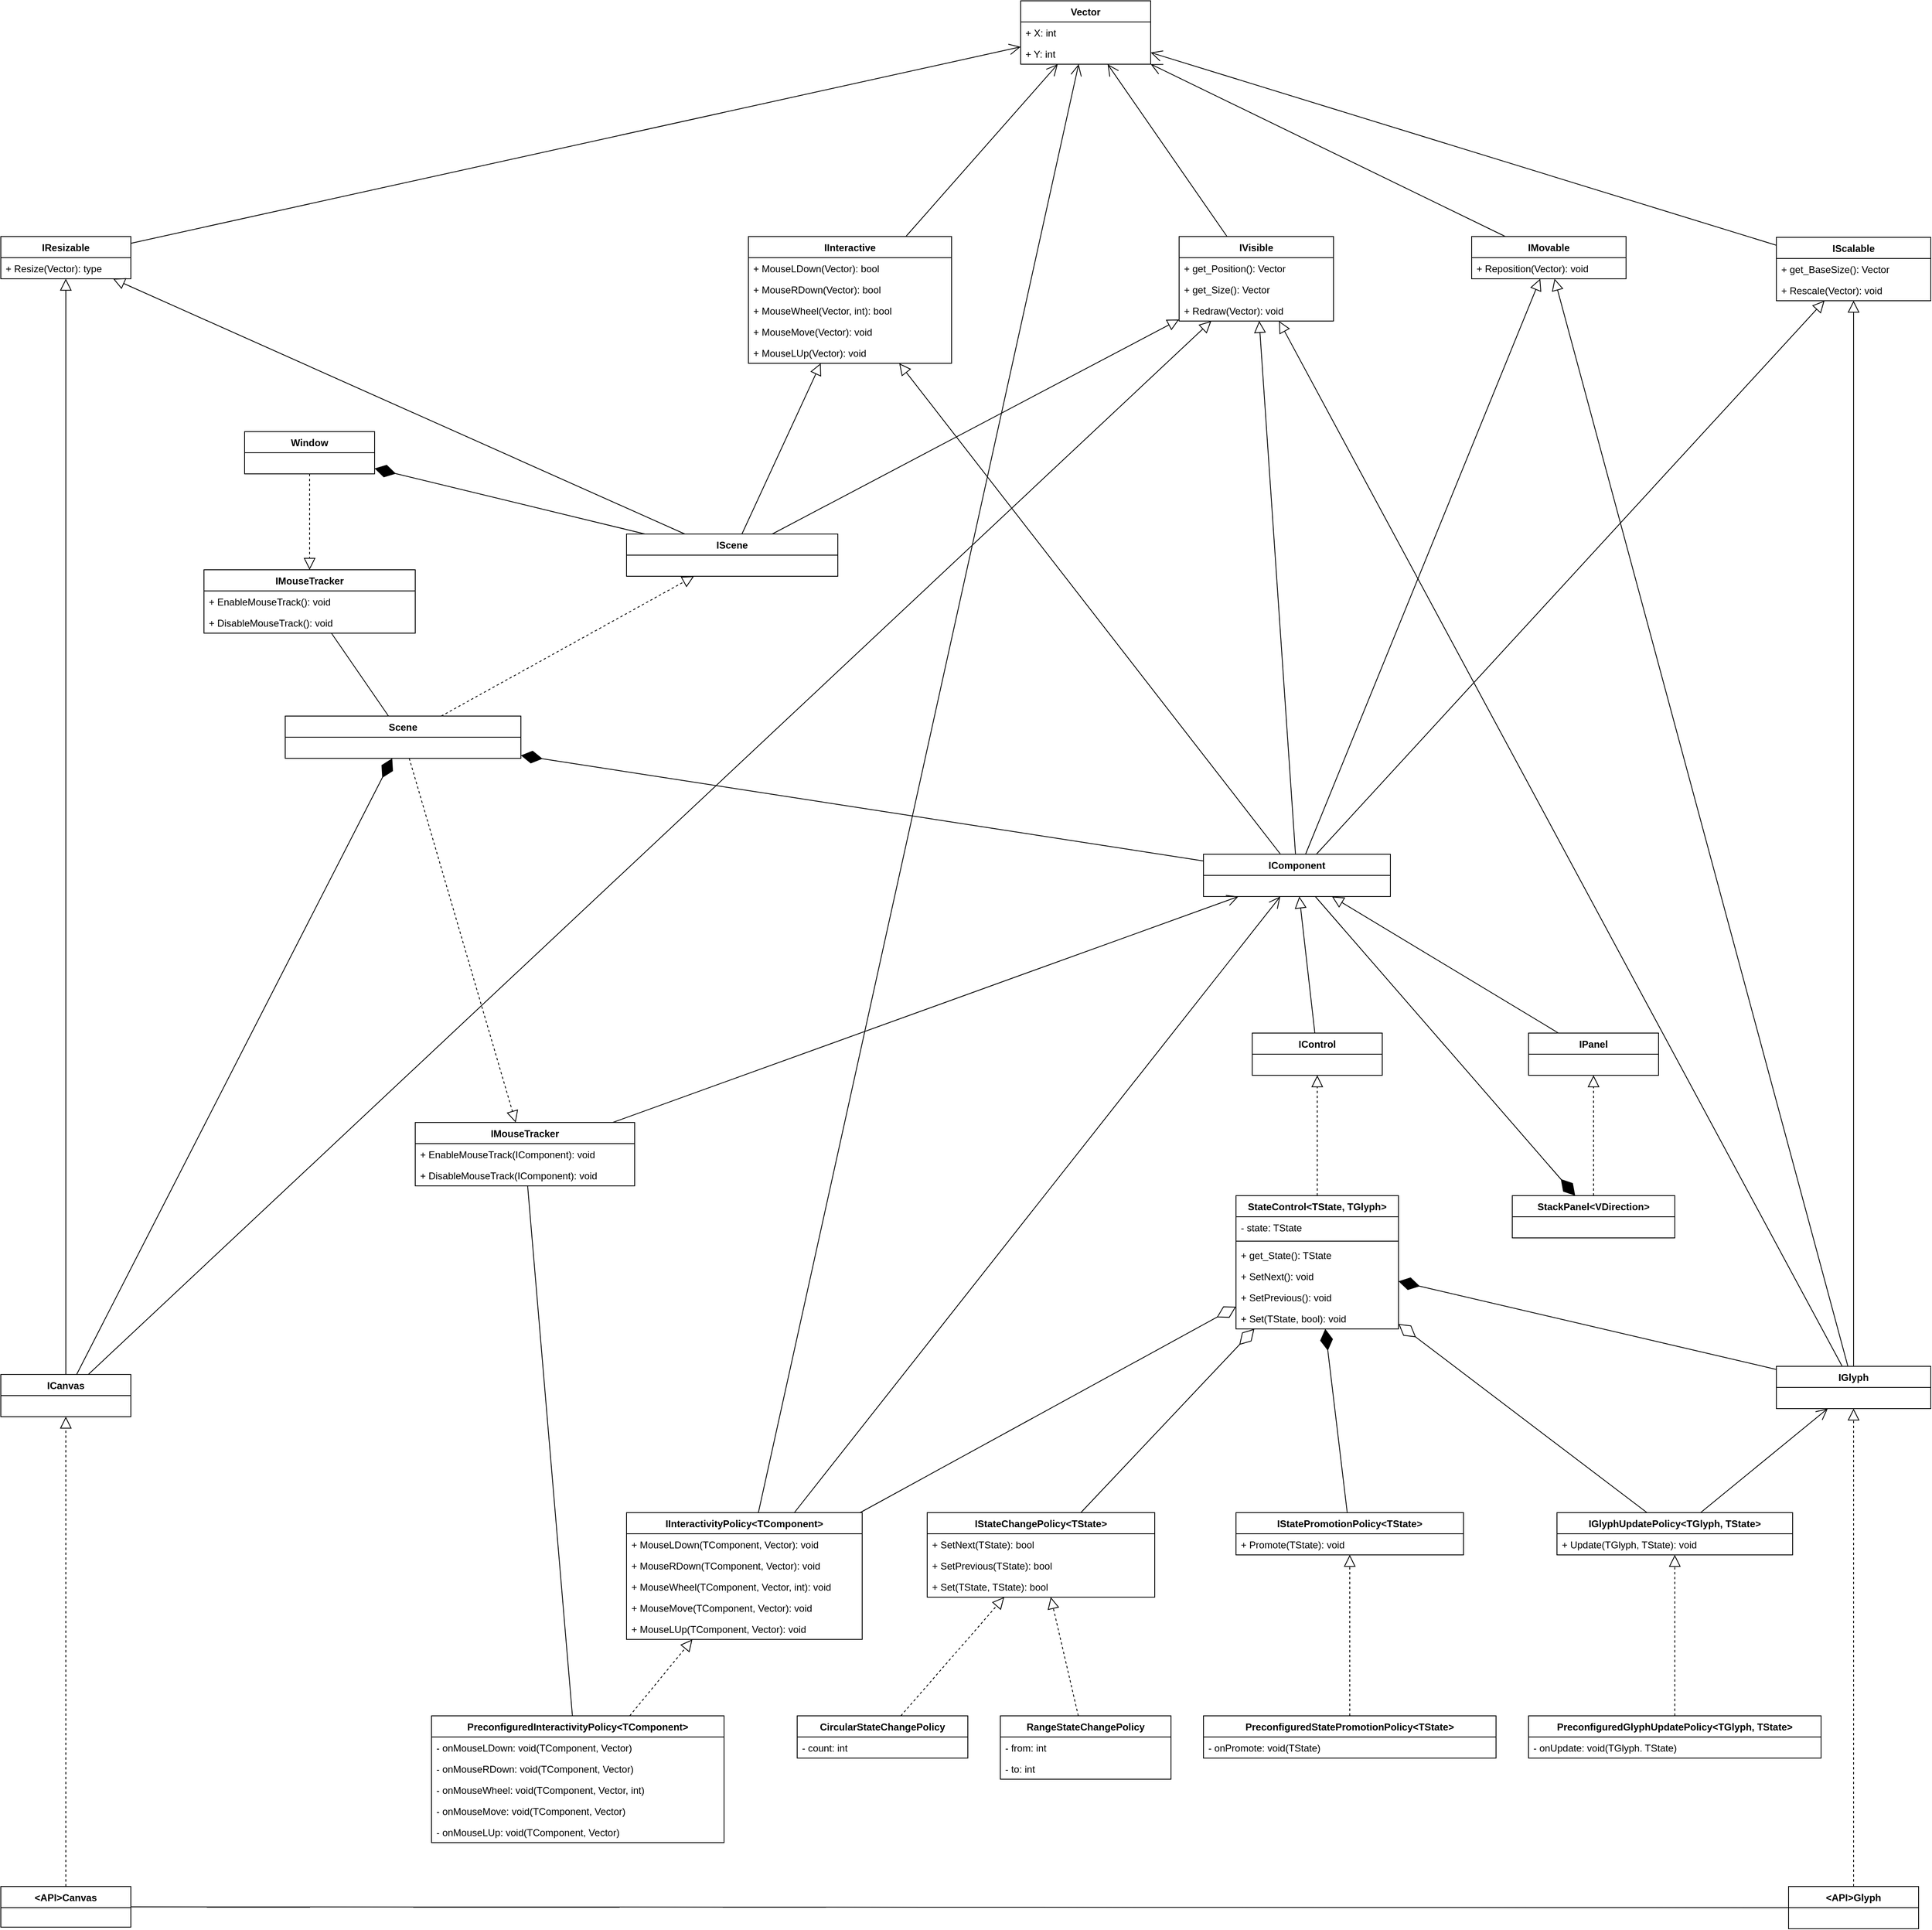 <mxfile version="24.7.17">
  <diagram name="Page-1" id="cDagKT_MbND-KuO66FJ0">
    <mxGraphModel dx="5471" dy="3307" grid="1" gridSize="10" guides="1" tooltips="1" connect="1" arrows="1" fold="1" page="1" pageScale="1" pageWidth="850" pageHeight="1100" math="0" shadow="0">
      <root>
        <mxCell id="0" />
        <mxCell id="1" parent="0" />
        <mxCell id="InXga8qeR2gbvjqtprA7-1" value="ICanvas" style="swimlane;fontStyle=1;align=center;verticalAlign=top;childLayout=stackLayout;horizontal=1;startSize=26;horizontalStack=0;resizeParent=1;resizeParentMax=0;resizeLast=0;collapsible=1;marginBottom=0;whiteSpace=wrap;html=1;" parent="1" vertex="1">
          <mxGeometry x="-1250" y="810" width="160" height="52" as="geometry" />
        </mxCell>
        <mxCell id="InXga8qeR2gbvjqtprA7-7" value="IGlyph" style="swimlane;fontStyle=1;align=center;verticalAlign=top;childLayout=stackLayout;horizontal=1;startSize=26;horizontalStack=0;resizeParent=1;resizeParentMax=0;resizeLast=0;collapsible=1;marginBottom=0;whiteSpace=wrap;html=1;" parent="1" vertex="1">
          <mxGeometry x="935" y="800" width="190" height="52" as="geometry" />
        </mxCell>
        <mxCell id="InXga8qeR2gbvjqtprA7-10" value="IComponent" style="swimlane;fontStyle=1;align=center;verticalAlign=top;childLayout=stackLayout;horizontal=1;startSize=26;horizontalStack=0;resizeParent=1;resizeParentMax=0;resizeLast=0;collapsible=1;marginBottom=0;whiteSpace=wrap;html=1;" parent="1" vertex="1">
          <mxGeometry x="230" y="170" width="230" height="52" as="geometry" />
        </mxCell>
        <mxCell id="InXga8qeR2gbvjqtprA7-12" value="IPanel" style="swimlane;fontStyle=1;align=center;verticalAlign=top;childLayout=stackLayout;horizontal=1;startSize=26;horizontalStack=0;resizeParent=1;resizeParentMax=0;resizeLast=0;collapsible=1;marginBottom=0;whiteSpace=wrap;html=1;" parent="1" vertex="1">
          <mxGeometry x="630" y="390" width="160" height="52" as="geometry" />
        </mxCell>
        <mxCell id="InXga8qeR2gbvjqtprA7-15" value="IControl" style="swimlane;fontStyle=1;align=center;verticalAlign=top;childLayout=stackLayout;horizontal=1;startSize=26;horizontalStack=0;resizeParent=1;resizeParentMax=0;resizeLast=0;collapsible=1;marginBottom=0;whiteSpace=wrap;html=1;" parent="1" vertex="1">
          <mxGeometry x="290" y="390" width="160" height="52" as="geometry" />
        </mxCell>
        <mxCell id="InXga8qeR2gbvjqtprA7-20" value="StateControl&amp;lt;TState, TGlyph&amp;gt;" style="swimlane;fontStyle=1;align=center;verticalAlign=top;childLayout=stackLayout;horizontal=1;startSize=26;horizontalStack=0;resizeParent=1;resizeParentMax=0;resizeLast=0;collapsible=1;marginBottom=0;whiteSpace=wrap;html=1;" parent="1" vertex="1">
          <mxGeometry x="270" y="590" width="200" height="164" as="geometry" />
        </mxCell>
        <mxCell id="InXga8qeR2gbvjqtprA7-56" value="- state: TState" style="text;strokeColor=none;fillColor=none;align=left;verticalAlign=top;spacingLeft=4;spacingRight=4;overflow=hidden;rotatable=0;points=[[0,0.5],[1,0.5]];portConstraint=eastwest;whiteSpace=wrap;html=1;" parent="InXga8qeR2gbvjqtprA7-20" vertex="1">
          <mxGeometry y="26" width="200" height="26" as="geometry" />
        </mxCell>
        <mxCell id="InXga8qeR2gbvjqtprA7-61" value="" style="line;strokeWidth=1;fillColor=none;align=left;verticalAlign=middle;spacingTop=-1;spacingLeft=3;spacingRight=3;rotatable=0;labelPosition=right;points=[];portConstraint=eastwest;strokeColor=inherit;" parent="InXga8qeR2gbvjqtprA7-20" vertex="1">
          <mxGeometry y="52" width="200" height="8" as="geometry" />
        </mxCell>
        <mxCell id="RXLidfRZ9FonLnEQwmsC-12" value="+ get_State(): TState" style="text;strokeColor=none;fillColor=none;align=left;verticalAlign=top;spacingLeft=4;spacingRight=4;overflow=hidden;rotatable=0;points=[[0,0.5],[1,0.5]];portConstraint=eastwest;whiteSpace=wrap;html=1;" parent="InXga8qeR2gbvjqtprA7-20" vertex="1">
          <mxGeometry y="60" width="200" height="26" as="geometry" />
        </mxCell>
        <mxCell id="InXga8qeR2gbvjqtprA7-62" value="+ SetNext(): void" style="text;strokeColor=none;fillColor=none;align=left;verticalAlign=top;spacingLeft=4;spacingRight=4;overflow=hidden;rotatable=0;points=[[0,0.5],[1,0.5]];portConstraint=eastwest;whiteSpace=wrap;html=1;" parent="InXga8qeR2gbvjqtprA7-20" vertex="1">
          <mxGeometry y="86" width="200" height="26" as="geometry" />
        </mxCell>
        <mxCell id="InXga8qeR2gbvjqtprA7-63" value="+ SetPrevious(): void" style="text;strokeColor=none;fillColor=none;align=left;verticalAlign=top;spacingLeft=4;spacingRight=4;overflow=hidden;rotatable=0;points=[[0,0.5],[1,0.5]];portConstraint=eastwest;whiteSpace=wrap;html=1;" parent="InXga8qeR2gbvjqtprA7-20" vertex="1">
          <mxGeometry y="112" width="200" height="26" as="geometry" />
        </mxCell>
        <mxCell id="InXga8qeR2gbvjqtprA7-64" value="+ Set(TState, bool): void" style="text;strokeColor=none;fillColor=none;align=left;verticalAlign=top;spacingLeft=4;spacingRight=4;overflow=hidden;rotatable=0;points=[[0,0.5],[1,0.5]];portConstraint=eastwest;whiteSpace=wrap;html=1;" parent="InXga8qeR2gbvjqtprA7-20" vertex="1">
          <mxGeometry y="138" width="200" height="26" as="geometry" />
        </mxCell>
        <mxCell id="InXga8qeR2gbvjqtprA7-21" value="Scene" style="swimlane;fontStyle=1;align=center;verticalAlign=top;childLayout=stackLayout;horizontal=1;startSize=26;horizontalStack=0;resizeParent=1;resizeParentMax=0;resizeLast=0;collapsible=1;marginBottom=0;whiteSpace=wrap;html=1;" parent="1" vertex="1">
          <mxGeometry x="-900" width="290" height="52" as="geometry" />
        </mxCell>
        <mxCell id="InXga8qeR2gbvjqtprA7-25" value="" style="endArrow=diamondThin;endFill=1;endSize=24;html=1;rounded=0;" parent="1" source="InXga8qeR2gbvjqtprA7-1" target="InXga8qeR2gbvjqtprA7-21" edge="1">
          <mxGeometry width="160" relative="1" as="geometry">
            <mxPoint x="-640" y="321" as="sourcePoint" />
            <mxPoint x="-540" y="381" as="targetPoint" />
            <Array as="points" />
          </mxGeometry>
        </mxCell>
        <mxCell id="InXga8qeR2gbvjqtprA7-26" value="" style="endArrow=diamondThin;endFill=1;endSize=24;html=1;rounded=0;" parent="1" source="InXga8qeR2gbvjqtprA7-7" target="InXga8qeR2gbvjqtprA7-20" edge="1">
          <mxGeometry width="160" relative="1" as="geometry">
            <mxPoint x="520" y="651" as="sourcePoint" />
            <mxPoint x="705" y="741" as="targetPoint" />
            <Array as="points" />
          </mxGeometry>
        </mxCell>
        <mxCell id="InXga8qeR2gbvjqtprA7-27" value="" style="endArrow=diamondThin;endFill=1;endSize=24;html=1;rounded=0;" parent="1" source="InXga8qeR2gbvjqtprA7-10" target="InXga8qeR2gbvjqtprA7-21" edge="1">
          <mxGeometry width="160" relative="1" as="geometry">
            <mxPoint x="50" y="621" as="sourcePoint" />
            <mxPoint x="-630.778" y="370" as="targetPoint" />
            <Array as="points" />
          </mxGeometry>
        </mxCell>
        <mxCell id="InXga8qeR2gbvjqtprA7-31" value="" style="endArrow=block;endFill=0;endSize=12;html=1;rounded=0;dashed=1;" parent="1" source="InXga8qeR2gbvjqtprA7-20" target="InXga8qeR2gbvjqtprA7-15" edge="1">
          <mxGeometry width="160" relative="1" as="geometry">
            <mxPoint x="230" y="1121" as="sourcePoint" />
            <mxPoint x="390" y="1121" as="targetPoint" />
          </mxGeometry>
        </mxCell>
        <mxCell id="InXga8qeR2gbvjqtprA7-32" value="" style="endArrow=block;endFill=0;endSize=12;html=1;rounded=0;" parent="1" source="InXga8qeR2gbvjqtprA7-15" target="InXga8qeR2gbvjqtprA7-10" edge="1">
          <mxGeometry width="160" relative="1" as="geometry">
            <mxPoint x="460" y="711" as="sourcePoint" />
            <mxPoint x="349.76" y="686" as="targetPoint" />
            <Array as="points" />
          </mxGeometry>
        </mxCell>
        <mxCell id="InXga8qeR2gbvjqtprA7-33" value="" style="endArrow=block;endFill=0;endSize=12;html=1;rounded=0;" parent="1" source="InXga8qeR2gbvjqtprA7-12" target="InXga8qeR2gbvjqtprA7-10" edge="1">
          <mxGeometry width="160" relative="1" as="geometry">
            <mxPoint x="290" y="714" as="sourcePoint" />
            <mxPoint x="290" y="686" as="targetPoint" />
            <Array as="points" />
          </mxGeometry>
        </mxCell>
        <mxCell id="InXga8qeR2gbvjqtprA7-34" value="Vector" style="swimlane;fontStyle=1;align=center;verticalAlign=top;childLayout=stackLayout;horizontal=1;startSize=26;horizontalStack=0;resizeParent=1;resizeParentMax=0;resizeLast=0;collapsible=1;marginBottom=0;whiteSpace=wrap;html=1;" parent="1" vertex="1">
          <mxGeometry x="5" y="-880" width="160" height="78" as="geometry" />
        </mxCell>
        <mxCell id="InXga8qeR2gbvjqtprA7-35" value="+ X: int" style="text;strokeColor=none;fillColor=none;align=left;verticalAlign=top;spacingLeft=4;spacingRight=4;overflow=hidden;rotatable=0;points=[[0,0.5],[1,0.5]];portConstraint=eastwest;whiteSpace=wrap;html=1;" parent="InXga8qeR2gbvjqtprA7-34" vertex="1">
          <mxGeometry y="26" width="160" height="26" as="geometry" />
        </mxCell>
        <mxCell id="InXga8qeR2gbvjqtprA7-38" value="+ Y: int" style="text;strokeColor=none;fillColor=none;align=left;verticalAlign=top;spacingLeft=4;spacingRight=4;overflow=hidden;rotatable=0;points=[[0,0.5],[1,0.5]];portConstraint=eastwest;whiteSpace=wrap;html=1;" parent="InXga8qeR2gbvjqtprA7-34" vertex="1">
          <mxGeometry y="52" width="160" height="26" as="geometry" />
        </mxCell>
        <mxCell id="InXga8qeR2gbvjqtprA7-44" value="StackPanel&amp;lt;VDirection&amp;gt;" style="swimlane;fontStyle=1;align=center;verticalAlign=top;childLayout=stackLayout;horizontal=1;startSize=26;horizontalStack=0;resizeParent=1;resizeParentMax=0;resizeLast=0;collapsible=1;marginBottom=0;whiteSpace=wrap;html=1;" parent="1" vertex="1">
          <mxGeometry x="610" y="590" width="200" height="52" as="geometry" />
        </mxCell>
        <mxCell id="InXga8qeR2gbvjqtprA7-48" value="" style="endArrow=diamondThin;endFill=1;endSize=24;html=1;rounded=0;" parent="1" source="InXga8qeR2gbvjqtprA7-10" target="InXga8qeR2gbvjqtprA7-44" edge="1">
          <mxGeometry width="160" relative="1" as="geometry">
            <mxPoint x="50" y="621" as="sourcePoint" />
            <mxPoint x="20" y="931" as="targetPoint" />
            <Array as="points" />
          </mxGeometry>
        </mxCell>
        <mxCell id="InXga8qeR2gbvjqtprA7-49" value="" style="endArrow=block;endFill=0;endSize=12;html=1;rounded=0;dashed=1;" parent="1" source="InXga8qeR2gbvjqtprA7-44" target="InXga8qeR2gbvjqtprA7-12" edge="1">
          <mxGeometry width="160" relative="1" as="geometry">
            <mxPoint x="213" y="1021" as="sourcePoint" />
            <mxPoint x="213" y="993" as="targetPoint" />
          </mxGeometry>
        </mxCell>
        <mxCell id="InXga8qeR2gbvjqtprA7-70" value="IInteractive" style="swimlane;fontStyle=1;align=center;verticalAlign=top;childLayout=stackLayout;horizontal=1;startSize=26;horizontalStack=0;resizeParent=1;resizeParentMax=0;resizeLast=0;collapsible=1;marginBottom=0;whiteSpace=wrap;html=1;" parent="1" vertex="1">
          <mxGeometry x="-330" y="-590" width="250" height="156" as="geometry" />
        </mxCell>
        <mxCell id="InXga8qeR2gbvjqtprA7-66" value="+ MouseLDown(Vector): bool" style="text;strokeColor=none;fillColor=none;align=left;verticalAlign=top;spacingLeft=4;spacingRight=4;overflow=hidden;rotatable=0;points=[[0,0.5],[1,0.5]];portConstraint=eastwest;whiteSpace=wrap;html=1;" parent="InXga8qeR2gbvjqtprA7-70" vertex="1">
          <mxGeometry y="26" width="250" height="26" as="geometry" />
        </mxCell>
        <mxCell id="InXga8qeR2gbvjqtprA7-67" value="+ MouseRDown(Vector): bool" style="text;strokeColor=none;fillColor=none;align=left;verticalAlign=top;spacingLeft=4;spacingRight=4;overflow=hidden;rotatable=0;points=[[0,0.5],[1,0.5]];portConstraint=eastwest;whiteSpace=wrap;html=1;" parent="InXga8qeR2gbvjqtprA7-70" vertex="1">
          <mxGeometry y="52" width="250" height="26" as="geometry" />
        </mxCell>
        <mxCell id="InXga8qeR2gbvjqtprA7-68" value="+ MouseWheel(Vector, int): bool" style="text;strokeColor=none;fillColor=none;align=left;verticalAlign=top;spacingLeft=4;spacingRight=4;overflow=hidden;rotatable=0;points=[[0,0.5],[1,0.5]];portConstraint=eastwest;whiteSpace=wrap;html=1;" parent="InXga8qeR2gbvjqtprA7-70" vertex="1">
          <mxGeometry y="78" width="250" height="26" as="geometry" />
        </mxCell>
        <mxCell id="InXga8qeR2gbvjqtprA7-69" value="+ MouseMove(Vector): void" style="text;strokeColor=none;fillColor=none;align=left;verticalAlign=top;spacingLeft=4;spacingRight=4;overflow=hidden;rotatable=0;points=[[0,0.5],[1,0.5]];portConstraint=eastwest;whiteSpace=wrap;html=1;" parent="InXga8qeR2gbvjqtprA7-70" vertex="1">
          <mxGeometry y="104" width="250" height="26" as="geometry" />
        </mxCell>
        <mxCell id="InXga8qeR2gbvjqtprA7-74" value="+ MouseLUp(Vector): void" style="text;strokeColor=none;fillColor=none;align=left;verticalAlign=top;spacingLeft=4;spacingRight=4;overflow=hidden;rotatable=0;points=[[0,0.5],[1,0.5]];portConstraint=eastwest;whiteSpace=wrap;html=1;" parent="InXga8qeR2gbvjqtprA7-70" vertex="1">
          <mxGeometry y="130" width="250" height="26" as="geometry" />
        </mxCell>
        <mxCell id="InXga8qeR2gbvjqtprA7-79" value="IScalable" style="swimlane;fontStyle=1;align=center;verticalAlign=top;childLayout=stackLayout;horizontal=1;startSize=26;horizontalStack=0;resizeParent=1;resizeParentMax=0;resizeLast=0;collapsible=1;marginBottom=0;whiteSpace=wrap;html=1;" parent="1" vertex="1">
          <mxGeometry x="935" y="-589" width="190" height="78" as="geometry" />
        </mxCell>
        <mxCell id="InXga8qeR2gbvjqtprA7-65" value="+ get_BaseSize(): Vector" style="text;strokeColor=none;fillColor=none;align=left;verticalAlign=top;spacingLeft=4;spacingRight=4;overflow=hidden;rotatable=0;points=[[0,0.5],[1,0.5]];portConstraint=eastwest;whiteSpace=wrap;html=1;" parent="InXga8qeR2gbvjqtprA7-79" vertex="1">
          <mxGeometry y="26" width="190" height="26" as="geometry" />
        </mxCell>
        <mxCell id="InXga8qeR2gbvjqtprA7-11" value="+ Rescale(Vector): void" style="text;strokeColor=none;fillColor=none;align=left;verticalAlign=top;spacingLeft=4;spacingRight=4;overflow=hidden;rotatable=0;points=[[0,0.5],[1,0.5]];portConstraint=eastwest;whiteSpace=wrap;html=1;" parent="InXga8qeR2gbvjqtprA7-79" vertex="1">
          <mxGeometry y="52" width="190" height="26" as="geometry" />
        </mxCell>
        <mxCell id="InXga8qeR2gbvjqtprA7-83" value="IVisible" style="swimlane;fontStyle=1;align=center;verticalAlign=top;childLayout=stackLayout;horizontal=1;startSize=26;horizontalStack=0;resizeParent=1;resizeParentMax=0;resizeLast=0;collapsible=1;marginBottom=0;whiteSpace=wrap;html=1;" parent="1" vertex="1">
          <mxGeometry x="200" y="-590" width="190" height="104" as="geometry" />
        </mxCell>
        <mxCell id="RXLidfRZ9FonLnEQwmsC-60" value="+ get_Position(): Vector" style="text;strokeColor=none;fillColor=none;align=left;verticalAlign=top;spacingLeft=4;spacingRight=4;overflow=hidden;rotatable=0;points=[[0,0.5],[1,0.5]];portConstraint=eastwest;whiteSpace=wrap;html=1;" parent="InXga8qeR2gbvjqtprA7-83" vertex="1">
          <mxGeometry y="26" width="190" height="26" as="geometry" />
        </mxCell>
        <mxCell id="RXLidfRZ9FonLnEQwmsC-54" value="+ get_Size(): Vector" style="text;strokeColor=none;fillColor=none;align=left;verticalAlign=top;spacingLeft=4;spacingRight=4;overflow=hidden;rotatable=0;points=[[0,0.5],[1,0.5]];portConstraint=eastwest;whiteSpace=wrap;html=1;" parent="InXga8qeR2gbvjqtprA7-83" vertex="1">
          <mxGeometry y="52" width="190" height="26" as="geometry" />
        </mxCell>
        <mxCell id="InXga8qeR2gbvjqtprA7-87" value="+ Redraw(Vector): void" style="text;strokeColor=none;fillColor=none;align=left;verticalAlign=top;spacingLeft=4;spacingRight=4;overflow=hidden;rotatable=0;points=[[0,0.5],[1,0.5]];portConstraint=eastwest;whiteSpace=wrap;html=1;" parent="InXga8qeR2gbvjqtprA7-83" vertex="1">
          <mxGeometry y="78" width="190" height="26" as="geometry" />
        </mxCell>
        <mxCell id="InXga8qeR2gbvjqtprA7-89" value="IResizable" style="swimlane;fontStyle=1;align=center;verticalAlign=top;childLayout=stackLayout;horizontal=1;startSize=26;horizontalStack=0;resizeParent=1;resizeParentMax=0;resizeLast=0;collapsible=1;marginBottom=0;whiteSpace=wrap;html=1;" parent="1" vertex="1">
          <mxGeometry x="-1250" y="-590" width="160" height="52" as="geometry" />
        </mxCell>
        <mxCell id="InXga8qeR2gbvjqtprA7-92" value="+ Resize(Vector): type" style="text;strokeColor=none;fillColor=none;align=left;verticalAlign=top;spacingLeft=4;spacingRight=4;overflow=hidden;rotatable=0;points=[[0,0.5],[1,0.5]];portConstraint=eastwest;whiteSpace=wrap;html=1;" parent="InXga8qeR2gbvjqtprA7-89" vertex="1">
          <mxGeometry y="26" width="160" height="26" as="geometry" />
        </mxCell>
        <mxCell id="InXga8qeR2gbvjqtprA7-99" value="" style="endArrow=block;endFill=0;endSize=12;html=1;rounded=0;dashed=1;" parent="1" source="InXga8qeR2gbvjqtprA7-21" target="InXga8qeR2gbvjqtprA7-141" edge="1">
          <mxGeometry width="160" relative="1" as="geometry">
            <mxPoint x="-1140" y="200" as="sourcePoint" />
            <mxPoint x="-980" y="200" as="targetPoint" />
          </mxGeometry>
        </mxCell>
        <mxCell id="InXga8qeR2gbvjqtprA7-100" value="" style="endArrow=block;endFill=0;endSize=12;html=1;rounded=0;" parent="1" source="InXga8qeR2gbvjqtprA7-1" target="InXga8qeR2gbvjqtprA7-89" edge="1">
          <mxGeometry width="160" relative="1" as="geometry">
            <mxPoint x="-1140" y="200" as="sourcePoint" />
            <mxPoint x="-980" y="200" as="targetPoint" />
          </mxGeometry>
        </mxCell>
        <mxCell id="InXga8qeR2gbvjqtprA7-101" value="" style="endArrow=block;endFill=0;endSize=12;html=1;rounded=0;" parent="1" source="InXga8qeR2gbvjqtprA7-10" target="InXga8qeR2gbvjqtprA7-83" edge="1">
          <mxGeometry width="160" relative="1" as="geometry">
            <mxPoint x="310" y="390" as="sourcePoint" />
            <mxPoint x="470" y="390" as="targetPoint" />
          </mxGeometry>
        </mxCell>
        <mxCell id="InXga8qeR2gbvjqtprA7-102" value="" style="endArrow=block;endFill=0;endSize=12;html=1;rounded=0;" parent="1" source="InXga8qeR2gbvjqtprA7-10" target="InXga8qeR2gbvjqtprA7-79" edge="1">
          <mxGeometry width="160" relative="1" as="geometry">
            <mxPoint x="310" y="390" as="sourcePoint" />
            <mxPoint x="470" y="390" as="targetPoint" />
          </mxGeometry>
        </mxCell>
        <mxCell id="InXga8qeR2gbvjqtprA7-103" value="" style="endArrow=block;endFill=0;endSize=12;html=1;rounded=0;" parent="1" source="InXga8qeR2gbvjqtprA7-10" target="InXga8qeR2gbvjqtprA7-70" edge="1">
          <mxGeometry width="160" relative="1" as="geometry">
            <mxPoint x="-10" y="410" as="sourcePoint" />
            <mxPoint x="150" y="410" as="targetPoint" />
          </mxGeometry>
        </mxCell>
        <mxCell id="InXga8qeR2gbvjqtprA7-104" value="" style="endArrow=block;endFill=0;endSize=12;html=1;rounded=0;" parent="1" source="InXga8qeR2gbvjqtprA7-7" target="InXga8qeR2gbvjqtprA7-83" edge="1">
          <mxGeometry width="160" relative="1" as="geometry">
            <mxPoint x="310" y="390" as="sourcePoint" />
            <mxPoint x="470" y="390" as="targetPoint" />
          </mxGeometry>
        </mxCell>
        <mxCell id="InXga8qeR2gbvjqtprA7-105" value="" style="endArrow=block;endFill=0;endSize=12;html=1;rounded=0;" parent="1" source="InXga8qeR2gbvjqtprA7-7" target="InXga8qeR2gbvjqtprA7-79" edge="1">
          <mxGeometry width="160" relative="1" as="geometry">
            <mxPoint x="310" y="390" as="sourcePoint" />
            <mxPoint x="470" y="390" as="targetPoint" />
          </mxGeometry>
        </mxCell>
        <mxCell id="InXga8qeR2gbvjqtprA7-106" value="&amp;lt;API&amp;gt;Glyph" style="swimlane;fontStyle=1;align=center;verticalAlign=top;childLayout=stackLayout;horizontal=1;startSize=26;horizontalStack=0;resizeParent=1;resizeParentMax=0;resizeLast=0;collapsible=1;marginBottom=0;whiteSpace=wrap;html=1;" parent="1" vertex="1">
          <mxGeometry x="950" y="1440" width="160" height="52" as="geometry" />
        </mxCell>
        <mxCell id="InXga8qeR2gbvjqtprA7-110" value="&amp;lt;API&amp;gt;Canvas" style="swimlane;fontStyle=1;align=center;verticalAlign=top;childLayout=stackLayout;horizontal=1;startSize=26;horizontalStack=0;resizeParent=1;resizeParentMax=0;resizeLast=0;collapsible=1;marginBottom=0;whiteSpace=wrap;html=1;" parent="1" vertex="1">
          <mxGeometry x="-1250" y="1440" width="160" height="50" as="geometry" />
        </mxCell>
        <mxCell id="InXga8qeR2gbvjqtprA7-115" value="" style="endArrow=block;dashed=1;endFill=0;endSize=12;html=1;rounded=0;" parent="1" source="InXga8qeR2gbvjqtprA7-106" target="InXga8qeR2gbvjqtprA7-7" edge="1">
          <mxGeometry width="160" relative="1" as="geometry">
            <mxPoint x="370" y="890" as="sourcePoint" />
            <mxPoint x="530" y="890" as="targetPoint" />
          </mxGeometry>
        </mxCell>
        <mxCell id="InXga8qeR2gbvjqtprA7-116" value="" style="endArrow=block;dashed=1;endFill=0;endSize=12;html=1;rounded=0;" parent="1" source="InXga8qeR2gbvjqtprA7-110" target="InXga8qeR2gbvjqtprA7-1" edge="1">
          <mxGeometry width="160" relative="1" as="geometry">
            <mxPoint x="50" y="910" as="sourcePoint" />
            <mxPoint x="210" y="910" as="targetPoint" />
          </mxGeometry>
        </mxCell>
        <mxCell id="InXga8qeR2gbvjqtprA7-120" value="" style="endArrow=none;endFill=0;endSize=12;html=1;rounded=0;" parent="1" source="InXga8qeR2gbvjqtprA7-106" target="InXga8qeR2gbvjqtprA7-110" edge="1">
          <mxGeometry width="160" relative="1" as="geometry">
            <mxPoint x="140" y="1100" as="sourcePoint" />
            <mxPoint x="300" y="1100" as="targetPoint" />
          </mxGeometry>
        </mxCell>
        <mxCell id="InXga8qeR2gbvjqtprA7-121" value="" style="endArrow=open;endFill=1;endSize=12;html=1;rounded=0;" parent="1" source="InXga8qeR2gbvjqtprA7-83" target="InXga8qeR2gbvjqtprA7-34" edge="1">
          <mxGeometry width="160" relative="1" as="geometry">
            <mxPoint x="150" y="-40" as="sourcePoint" />
            <mxPoint x="310" y="-40" as="targetPoint" />
          </mxGeometry>
        </mxCell>
        <mxCell id="InXga8qeR2gbvjqtprA7-122" value="" style="endArrow=open;endFill=1;endSize=12;html=1;rounded=0;" parent="1" source="InXga8qeR2gbvjqtprA7-79" target="InXga8qeR2gbvjqtprA7-34" edge="1">
          <mxGeometry width="160" relative="1" as="geometry">
            <mxPoint x="150" y="-40" as="sourcePoint" />
            <mxPoint x="622.99" y="-802" as="targetPoint" />
          </mxGeometry>
        </mxCell>
        <mxCell id="InXga8qeR2gbvjqtprA7-123" value="" style="endArrow=open;endFill=1;endSize=12;html=1;rounded=0;" parent="1" source="InXga8qeR2gbvjqtprA7-89" target="InXga8qeR2gbvjqtprA7-34" edge="1">
          <mxGeometry width="160" relative="1" as="geometry">
            <mxPoint x="150" y="-40" as="sourcePoint" />
            <mxPoint x="480" y="-828.191" as="targetPoint" />
          </mxGeometry>
        </mxCell>
        <mxCell id="InXga8qeR2gbvjqtprA7-124" value="" style="endArrow=open;endFill=1;endSize=12;html=1;rounded=0;" parent="1" source="InXga8qeR2gbvjqtprA7-70" target="InXga8qeR2gbvjqtprA7-34" edge="1">
          <mxGeometry width="160" relative="1" as="geometry">
            <mxPoint x="-120" y="40" as="sourcePoint" />
            <mxPoint x="40" y="40" as="targetPoint" />
          </mxGeometry>
        </mxCell>
        <mxCell id="InXga8qeR2gbvjqtprA7-131" value="IMouseTracker" style="swimlane;fontStyle=1;align=center;verticalAlign=top;childLayout=stackLayout;horizontal=1;startSize=26;horizontalStack=0;resizeParent=1;resizeParentMax=0;resizeLast=0;collapsible=1;marginBottom=0;whiteSpace=wrap;html=1;" parent="1" vertex="1">
          <mxGeometry x="-1000" y="-180" width="260" height="78" as="geometry" />
        </mxCell>
        <mxCell id="InXga8qeR2gbvjqtprA7-134" value="+ EnableMouseTrack(): void" style="text;strokeColor=none;fillColor=none;align=left;verticalAlign=top;spacingLeft=4;spacingRight=4;overflow=hidden;rotatable=0;points=[[0,0.5],[1,0.5]];portConstraint=eastwest;whiteSpace=wrap;html=1;" parent="InXga8qeR2gbvjqtprA7-131" vertex="1">
          <mxGeometry y="26" width="260" height="26" as="geometry" />
        </mxCell>
        <mxCell id="InXga8qeR2gbvjqtprA7-140" value="+ DisableMouseTrack(): void" style="text;strokeColor=none;fillColor=none;align=left;verticalAlign=top;spacingLeft=4;spacingRight=4;overflow=hidden;rotatable=0;points=[[0,0.5],[1,0.5]];portConstraint=eastwest;whiteSpace=wrap;html=1;" parent="InXga8qeR2gbvjqtprA7-131" vertex="1">
          <mxGeometry y="52" width="260" height="26" as="geometry" />
        </mxCell>
        <mxCell id="InXga8qeR2gbvjqtprA7-141" value="IScene" style="swimlane;fontStyle=1;align=center;verticalAlign=top;childLayout=stackLayout;horizontal=1;startSize=26;horizontalStack=0;resizeParent=1;resizeParentMax=0;resizeLast=0;collapsible=1;marginBottom=0;whiteSpace=wrap;html=1;" parent="1" vertex="1">
          <mxGeometry x="-480" y="-224" width="260" height="52" as="geometry" />
        </mxCell>
        <mxCell id="InXga8qeR2gbvjqtprA7-145" value="" style="endArrow=block;endFill=0;endSize=12;html=1;rounded=0;" parent="1" source="InXga8qeR2gbvjqtprA7-141" target="InXga8qeR2gbvjqtprA7-89" edge="1">
          <mxGeometry width="160" relative="1" as="geometry">
            <mxPoint x="-620" y="380" as="sourcePoint" />
            <mxPoint x="-460" y="380" as="targetPoint" />
          </mxGeometry>
        </mxCell>
        <mxCell id="InXga8qeR2gbvjqtprA7-146" value="" style="endArrow=block;endFill=0;endSize=12;html=1;rounded=0;" parent="1" source="InXga8qeR2gbvjqtprA7-141" target="InXga8qeR2gbvjqtprA7-70" edge="1">
          <mxGeometry width="160" relative="1" as="geometry">
            <mxPoint x="-620" y="380" as="sourcePoint" />
            <mxPoint x="-460" y="380" as="targetPoint" />
          </mxGeometry>
        </mxCell>
        <mxCell id="InXga8qeR2gbvjqtprA7-147" value="Window" style="swimlane;fontStyle=1;align=center;verticalAlign=top;childLayout=stackLayout;horizontal=1;startSize=26;horizontalStack=0;resizeParent=1;resizeParentMax=0;resizeLast=0;collapsible=1;marginBottom=0;whiteSpace=wrap;html=1;" parent="1" vertex="1">
          <mxGeometry x="-950" y="-350" width="160" height="52" as="geometry" />
        </mxCell>
        <mxCell id="InXga8qeR2gbvjqtprA7-151" value="" style="endArrow=block;endFill=0;endSize=12;html=1;rounded=0;dashed=1;" parent="1" source="InXga8qeR2gbvjqtprA7-147" target="InXga8qeR2gbvjqtprA7-131" edge="1">
          <mxGeometry width="160" relative="1" as="geometry">
            <mxPoint x="-710" y="745" as="sourcePoint" />
            <mxPoint x="-710" y="673" as="targetPoint" />
          </mxGeometry>
        </mxCell>
        <mxCell id="InXga8qeR2gbvjqtprA7-152" value="" style="endArrow=none;endFill=0;endSize=12;html=1;rounded=0;" parent="1" source="InXga8qeR2gbvjqtprA7-131" target="InXga8qeR2gbvjqtprA7-21" edge="1">
          <mxGeometry width="160" relative="1" as="geometry">
            <mxPoint x="-620" y="380" as="sourcePoint" />
            <mxPoint x="-460" y="380" as="targetPoint" />
          </mxGeometry>
        </mxCell>
        <mxCell id="InXga8qeR2gbvjqtprA7-153" value="" style="endArrow=diamondThin;endFill=1;endSize=24;html=1;rounded=0;" parent="1" source="InXga8qeR2gbvjqtprA7-141" target="InXga8qeR2gbvjqtprA7-147" edge="1">
          <mxGeometry width="160" relative="1" as="geometry">
            <mxPoint x="-620" y="380" as="sourcePoint" />
            <mxPoint x="-460" y="380" as="targetPoint" />
          </mxGeometry>
        </mxCell>
        <mxCell id="InXga8qeR2gbvjqtprA7-157" value="" style="endArrow=none;endFill=0;endSize=12;html=1;rounded=0;" parent="1" source="RXLidfRZ9FonLnEQwmsC-28" target="RXLidfRZ9FonLnEQwmsC-5" edge="1">
          <mxGeometry width="160" relative="1" as="geometry">
            <mxPoint x="-590" y="1200" as="sourcePoint" />
            <mxPoint x="-430" y="1200" as="targetPoint" />
          </mxGeometry>
        </mxCell>
        <mxCell id="InXga8qeR2gbvjqtprA7-158" value="IStateChangePolicy&amp;lt;TState&amp;gt;" style="swimlane;fontStyle=1;align=center;verticalAlign=top;childLayout=stackLayout;horizontal=1;startSize=26;horizontalStack=0;resizeParent=1;resizeParentMax=0;resizeLast=0;collapsible=1;marginBottom=0;whiteSpace=wrap;html=1;" parent="1" vertex="1">
          <mxGeometry x="-110" y="980" width="280" height="104" as="geometry" />
        </mxCell>
        <mxCell id="InXga8qeR2gbvjqtprA7-161" value="+ SetNext(TState): bool" style="text;strokeColor=none;fillColor=none;align=left;verticalAlign=top;spacingLeft=4;spacingRight=4;overflow=hidden;rotatable=0;points=[[0,0.5],[1,0.5]];portConstraint=eastwest;whiteSpace=wrap;html=1;" parent="InXga8qeR2gbvjqtprA7-158" vertex="1">
          <mxGeometry y="26" width="280" height="26" as="geometry" />
        </mxCell>
        <mxCell id="RXLidfRZ9FonLnEQwmsC-13" value="+ SetPrevious(TState): bool" style="text;strokeColor=none;fillColor=none;align=left;verticalAlign=top;spacingLeft=4;spacingRight=4;overflow=hidden;rotatable=0;points=[[0,0.5],[1,0.5]];portConstraint=eastwest;whiteSpace=wrap;html=1;" parent="InXga8qeR2gbvjqtprA7-158" vertex="1">
          <mxGeometry y="52" width="280" height="26" as="geometry" />
        </mxCell>
        <mxCell id="RXLidfRZ9FonLnEQwmsC-14" value="+ Set(TState, TState): bool" style="text;strokeColor=none;fillColor=none;align=left;verticalAlign=top;spacingLeft=4;spacingRight=4;overflow=hidden;rotatable=0;points=[[0,0.5],[1,0.5]];portConstraint=eastwest;whiteSpace=wrap;html=1;" parent="InXga8qeR2gbvjqtprA7-158" vertex="1">
          <mxGeometry y="78" width="280" height="26" as="geometry" />
        </mxCell>
        <mxCell id="InXga8qeR2gbvjqtprA7-162" value="IInteractivityPolicy&amp;lt;TComponent&amp;gt;" style="swimlane;fontStyle=1;align=center;verticalAlign=top;childLayout=stackLayout;horizontal=1;startSize=26;horizontalStack=0;resizeParent=1;resizeParentMax=0;resizeLast=0;collapsible=1;marginBottom=0;whiteSpace=wrap;html=1;" parent="1" vertex="1">
          <mxGeometry x="-480" y="980" width="290" height="156" as="geometry" />
        </mxCell>
        <mxCell id="InXga8qeR2gbvjqtprA7-165" value="+ MouseLDown(TComponent, Vector): void" style="text;strokeColor=none;fillColor=none;align=left;verticalAlign=top;spacingLeft=4;spacingRight=4;overflow=hidden;rotatable=0;points=[[0,0.5],[1,0.5]];portConstraint=eastwest;whiteSpace=wrap;html=1;" parent="InXga8qeR2gbvjqtprA7-162" vertex="1">
          <mxGeometry y="26" width="290" height="26" as="geometry" />
        </mxCell>
        <mxCell id="RXLidfRZ9FonLnEQwmsC-24" value="+ MouseRDown(TComponent, Vector): void" style="text;strokeColor=none;fillColor=none;align=left;verticalAlign=top;spacingLeft=4;spacingRight=4;overflow=hidden;rotatable=0;points=[[0,0.5],[1,0.5]];portConstraint=eastwest;whiteSpace=wrap;html=1;" parent="InXga8qeR2gbvjqtprA7-162" vertex="1">
          <mxGeometry y="52" width="290" height="26" as="geometry" />
        </mxCell>
        <mxCell id="RXLidfRZ9FonLnEQwmsC-25" value="+ MouseWheel(TComponent, Vector, int): void" style="text;strokeColor=none;fillColor=none;align=left;verticalAlign=top;spacingLeft=4;spacingRight=4;overflow=hidden;rotatable=0;points=[[0,0.5],[1,0.5]];portConstraint=eastwest;whiteSpace=wrap;html=1;" parent="InXga8qeR2gbvjqtprA7-162" vertex="1">
          <mxGeometry y="78" width="290" height="26" as="geometry" />
        </mxCell>
        <mxCell id="RXLidfRZ9FonLnEQwmsC-26" value="+ MouseMove(TComponent, Vector): void" style="text;strokeColor=none;fillColor=none;align=left;verticalAlign=top;spacingLeft=4;spacingRight=4;overflow=hidden;rotatable=0;points=[[0,0.5],[1,0.5]];portConstraint=eastwest;whiteSpace=wrap;html=1;" parent="InXga8qeR2gbvjqtprA7-162" vertex="1">
          <mxGeometry y="104" width="290" height="26" as="geometry" />
        </mxCell>
        <mxCell id="RXLidfRZ9FonLnEQwmsC-27" value="+ MouseLUp(TComponent, Vector): void" style="text;strokeColor=none;fillColor=none;align=left;verticalAlign=top;spacingLeft=4;spacingRight=4;overflow=hidden;rotatable=0;points=[[0,0.5],[1,0.5]];portConstraint=eastwest;whiteSpace=wrap;html=1;" parent="InXga8qeR2gbvjqtprA7-162" vertex="1">
          <mxGeometry y="130" width="290" height="26" as="geometry" />
        </mxCell>
        <mxCell id="RXLidfRZ9FonLnEQwmsC-5" value="IMouseTracker" style="swimlane;fontStyle=1;align=center;verticalAlign=top;childLayout=stackLayout;horizontal=1;startSize=26;horizontalStack=0;resizeParent=1;resizeParentMax=0;resizeLast=0;collapsible=1;marginBottom=0;whiteSpace=wrap;html=1;" parent="1" vertex="1">
          <mxGeometry x="-740" y="500" width="270" height="78" as="geometry" />
        </mxCell>
        <mxCell id="InXga8qeR2gbvjqtprA7-125" value="+ EnableMouseTrack(IComponent): void" style="text;strokeColor=none;fillColor=none;align=left;verticalAlign=top;spacingLeft=4;spacingRight=4;overflow=hidden;rotatable=0;points=[[0,0.5],[1,0.5]];portConstraint=eastwest;whiteSpace=wrap;html=1;" parent="RXLidfRZ9FonLnEQwmsC-5" vertex="1">
          <mxGeometry y="26" width="270" height="26" as="geometry" />
        </mxCell>
        <mxCell id="InXga8qeR2gbvjqtprA7-129" value="+ DisableMouseTrack(IComponent): void" style="text;strokeColor=none;fillColor=none;align=left;verticalAlign=top;spacingLeft=4;spacingRight=4;overflow=hidden;rotatable=0;points=[[0,0.5],[1,0.5]];portConstraint=eastwest;whiteSpace=wrap;html=1;" parent="RXLidfRZ9FonLnEQwmsC-5" vertex="1">
          <mxGeometry y="52" width="270" height="26" as="geometry" />
        </mxCell>
        <mxCell id="RXLidfRZ9FonLnEQwmsC-9" value="" style="endArrow=block;endFill=0;endSize=12;html=1;rounded=0;dashed=1;" parent="1" source="InXga8qeR2gbvjqtprA7-21" target="RXLidfRZ9FonLnEQwmsC-5" edge="1">
          <mxGeometry width="160" relative="1" as="geometry">
            <mxPoint x="-290" y="400" as="sourcePoint" />
            <mxPoint x="-130" y="400" as="targetPoint" />
          </mxGeometry>
        </mxCell>
        <mxCell id="RXLidfRZ9FonLnEQwmsC-10" value="" style="endArrow=open;endFill=1;endSize=12;html=1;rounded=0;" parent="1" source="RXLidfRZ9FonLnEQwmsC-5" target="InXga8qeR2gbvjqtprA7-10" edge="1">
          <mxGeometry width="160" relative="1" as="geometry">
            <mxPoint x="-330" y="200" as="sourcePoint" />
            <mxPoint x="-170" y="200" as="targetPoint" />
          </mxGeometry>
        </mxCell>
        <mxCell id="RXLidfRZ9FonLnEQwmsC-11" value="" style="endArrow=block;endFill=0;endSize=12;html=1;rounded=0;" parent="1" source="InXga8qeR2gbvjqtprA7-141" target="InXga8qeR2gbvjqtprA7-83" edge="1">
          <mxGeometry width="160" relative="1" as="geometry">
            <mxPoint x="130" y="-10" as="sourcePoint" />
            <mxPoint x="290" y="-10" as="targetPoint" />
          </mxGeometry>
        </mxCell>
        <mxCell id="RXLidfRZ9FonLnEQwmsC-15" value="CircularStateChangePolicy" style="swimlane;fontStyle=1;align=center;verticalAlign=top;childLayout=stackLayout;horizontal=1;startSize=26;horizontalStack=0;resizeParent=1;resizeParentMax=0;resizeLast=0;collapsible=1;marginBottom=0;whiteSpace=wrap;html=1;" parent="1" vertex="1">
          <mxGeometry x="-270" y="1230" width="210" height="52" as="geometry" />
        </mxCell>
        <mxCell id="RXLidfRZ9FonLnEQwmsC-16" value="- count: int" style="text;strokeColor=none;fillColor=none;align=left;verticalAlign=top;spacingLeft=4;spacingRight=4;overflow=hidden;rotatable=0;points=[[0,0.5],[1,0.5]];portConstraint=eastwest;whiteSpace=wrap;html=1;" parent="RXLidfRZ9FonLnEQwmsC-15" vertex="1">
          <mxGeometry y="26" width="210" height="26" as="geometry" />
        </mxCell>
        <mxCell id="RXLidfRZ9FonLnEQwmsC-19" value="RangeStateChangePolicy" style="swimlane;fontStyle=1;align=center;verticalAlign=top;childLayout=stackLayout;horizontal=1;startSize=26;horizontalStack=0;resizeParent=1;resizeParentMax=0;resizeLast=0;collapsible=1;marginBottom=0;whiteSpace=wrap;html=1;" parent="1" vertex="1">
          <mxGeometry x="-20" y="1230" width="210" height="78" as="geometry" />
        </mxCell>
        <mxCell id="RXLidfRZ9FonLnEQwmsC-20" value="- from: int" style="text;strokeColor=none;fillColor=none;align=left;verticalAlign=top;spacingLeft=4;spacingRight=4;overflow=hidden;rotatable=0;points=[[0,0.5],[1,0.5]];portConstraint=eastwest;whiteSpace=wrap;html=1;" parent="RXLidfRZ9FonLnEQwmsC-19" vertex="1">
          <mxGeometry y="26" width="210" height="26" as="geometry" />
        </mxCell>
        <mxCell id="RXLidfRZ9FonLnEQwmsC-21" value="- to: int" style="text;strokeColor=none;fillColor=none;align=left;verticalAlign=top;spacingLeft=4;spacingRight=4;overflow=hidden;rotatable=0;points=[[0,0.5],[1,0.5]];portConstraint=eastwest;whiteSpace=wrap;html=1;" parent="RXLidfRZ9FonLnEQwmsC-19" vertex="1">
          <mxGeometry y="52" width="210" height="26" as="geometry" />
        </mxCell>
        <mxCell id="RXLidfRZ9FonLnEQwmsC-22" value="" style="endArrow=block;dashed=1;endFill=0;endSize=12;html=1;rounded=0;" parent="1" source="RXLidfRZ9FonLnEQwmsC-15" target="InXga8qeR2gbvjqtprA7-158" edge="1">
          <mxGeometry width="160" relative="1" as="geometry">
            <mxPoint x="430" y="940" as="sourcePoint" />
            <mxPoint x="590" y="940" as="targetPoint" />
          </mxGeometry>
        </mxCell>
        <mxCell id="RXLidfRZ9FonLnEQwmsC-23" value="" style="endArrow=block;dashed=1;endFill=0;endSize=12;html=1;rounded=0;" parent="1" source="RXLidfRZ9FonLnEQwmsC-19" target="InXga8qeR2gbvjqtprA7-158" edge="1">
          <mxGeometry width="160" relative="1" as="geometry">
            <mxPoint x="430" y="940" as="sourcePoint" />
            <mxPoint x="590" y="940" as="targetPoint" />
          </mxGeometry>
        </mxCell>
        <mxCell id="RXLidfRZ9FonLnEQwmsC-28" value="PreconfiguredInteractivityPolicy&amp;lt;TComponent&amp;gt;" style="swimlane;fontStyle=1;align=center;verticalAlign=top;childLayout=stackLayout;horizontal=1;startSize=26;horizontalStack=0;resizeParent=1;resizeParentMax=0;resizeLast=0;collapsible=1;marginBottom=0;whiteSpace=wrap;html=1;" parent="1" vertex="1">
          <mxGeometry x="-720" y="1230" width="360" height="156" as="geometry" />
        </mxCell>
        <mxCell id="RXLidfRZ9FonLnEQwmsC-31" value="- onMouseLDown: void(TComponent, Vector)" style="text;strokeColor=none;fillColor=none;align=left;verticalAlign=top;spacingLeft=4;spacingRight=4;overflow=hidden;rotatable=0;points=[[0,0.5],[1,0.5]];portConstraint=eastwest;whiteSpace=wrap;html=1;" parent="RXLidfRZ9FonLnEQwmsC-28" vertex="1">
          <mxGeometry y="26" width="360" height="26" as="geometry" />
        </mxCell>
        <mxCell id="RXLidfRZ9FonLnEQwmsC-33" value="- onMouseRDown: void(TComponent, Vector)" style="text;strokeColor=none;fillColor=none;align=left;verticalAlign=top;spacingLeft=4;spacingRight=4;overflow=hidden;rotatable=0;points=[[0,0.5],[1,0.5]];portConstraint=eastwest;whiteSpace=wrap;html=1;" parent="RXLidfRZ9FonLnEQwmsC-28" vertex="1">
          <mxGeometry y="52" width="360" height="26" as="geometry" />
        </mxCell>
        <mxCell id="RXLidfRZ9FonLnEQwmsC-34" value="- onMouseWheel: void(TComponent, Vector, int)" style="text;strokeColor=none;fillColor=none;align=left;verticalAlign=top;spacingLeft=4;spacingRight=4;overflow=hidden;rotatable=0;points=[[0,0.5],[1,0.5]];portConstraint=eastwest;whiteSpace=wrap;html=1;" parent="RXLidfRZ9FonLnEQwmsC-28" vertex="1">
          <mxGeometry y="78" width="360" height="26" as="geometry" />
        </mxCell>
        <mxCell id="RXLidfRZ9FonLnEQwmsC-35" value="- onMouseMove: void(TComponent, Vector)" style="text;strokeColor=none;fillColor=none;align=left;verticalAlign=top;spacingLeft=4;spacingRight=4;overflow=hidden;rotatable=0;points=[[0,0.5],[1,0.5]];portConstraint=eastwest;whiteSpace=wrap;html=1;" parent="RXLidfRZ9FonLnEQwmsC-28" vertex="1">
          <mxGeometry y="104" width="360" height="26" as="geometry" />
        </mxCell>
        <mxCell id="RXLidfRZ9FonLnEQwmsC-36" value="- onMouseLUp: void(TComponent, Vector)" style="text;strokeColor=none;fillColor=none;align=left;verticalAlign=top;spacingLeft=4;spacingRight=4;overflow=hidden;rotatable=0;points=[[0,0.5],[1,0.5]];portConstraint=eastwest;whiteSpace=wrap;html=1;" parent="RXLidfRZ9FonLnEQwmsC-28" vertex="1">
          <mxGeometry y="130" width="360" height="26" as="geometry" />
        </mxCell>
        <mxCell id="RXLidfRZ9FonLnEQwmsC-32" value="" style="endArrow=block;dashed=1;endFill=0;endSize=12;html=1;rounded=0;" parent="1" source="RXLidfRZ9FonLnEQwmsC-28" target="InXga8qeR2gbvjqtprA7-162" edge="1">
          <mxGeometry width="160" relative="1" as="geometry">
            <mxPoint x="-330" y="1170" as="sourcePoint" />
            <mxPoint x="-170" y="1170" as="targetPoint" />
          </mxGeometry>
        </mxCell>
        <mxCell id="RXLidfRZ9FonLnEQwmsC-37" value="" style="endArrow=diamondThin;endFill=0;endSize=24;html=1;rounded=0;" parent="1" source="InXga8qeR2gbvjqtprA7-158" target="InXga8qeR2gbvjqtprA7-20" edge="1">
          <mxGeometry width="160" relative="1" as="geometry">
            <mxPoint x="130" y="1000" as="sourcePoint" />
            <mxPoint x="290" y="1000" as="targetPoint" />
          </mxGeometry>
        </mxCell>
        <mxCell id="RXLidfRZ9FonLnEQwmsC-38" value="" style="endArrow=diamondThin;endFill=0;endSize=24;html=1;rounded=0;" parent="1" source="InXga8qeR2gbvjqtprA7-162" target="InXga8qeR2gbvjqtprA7-20" edge="1">
          <mxGeometry width="160" relative="1" as="geometry">
            <mxPoint x="10" y="710" as="sourcePoint" />
            <mxPoint x="220" y="790" as="targetPoint" />
          </mxGeometry>
        </mxCell>
        <mxCell id="RXLidfRZ9FonLnEQwmsC-39" value="" style="endArrow=open;endFill=1;endSize=12;html=1;rounded=0;" parent="1" source="InXga8qeR2gbvjqtprA7-162" target="InXga8qeR2gbvjqtprA7-10" edge="1">
          <mxGeometry width="160" relative="1" as="geometry">
            <mxPoint x="10" y="710" as="sourcePoint" />
            <mxPoint x="170" y="710" as="targetPoint" />
          </mxGeometry>
        </mxCell>
        <mxCell id="RXLidfRZ9FonLnEQwmsC-41" value="IGlyphUpdatePolicy&amp;lt;TGlyph, TState&amp;gt;" style="swimlane;fontStyle=1;align=center;verticalAlign=top;childLayout=stackLayout;horizontal=1;startSize=26;horizontalStack=0;resizeParent=1;resizeParentMax=0;resizeLast=0;collapsible=1;marginBottom=0;whiteSpace=wrap;html=1;" parent="1" vertex="1">
          <mxGeometry x="665" y="980" width="290" height="52" as="geometry" />
        </mxCell>
        <mxCell id="RXLidfRZ9FonLnEQwmsC-44" value="+ Update(TGlyph, TState): void" style="text;strokeColor=none;fillColor=none;align=left;verticalAlign=top;spacingLeft=4;spacingRight=4;overflow=hidden;rotatable=0;points=[[0,0.5],[1,0.5]];portConstraint=eastwest;whiteSpace=wrap;html=1;" parent="RXLidfRZ9FonLnEQwmsC-41" vertex="1">
          <mxGeometry y="26" width="290" height="26" as="geometry" />
        </mxCell>
        <mxCell id="RXLidfRZ9FonLnEQwmsC-45" value="PreconfiguredGlyphUpdatePolicy&amp;lt;TGlyph, TState&amp;gt;" style="swimlane;fontStyle=1;align=center;verticalAlign=top;childLayout=stackLayout;horizontal=1;startSize=26;horizontalStack=0;resizeParent=1;resizeParentMax=0;resizeLast=0;collapsible=1;marginBottom=0;whiteSpace=wrap;html=1;" parent="1" vertex="1">
          <mxGeometry x="630" y="1230" width="360" height="52" as="geometry" />
        </mxCell>
        <mxCell id="RXLidfRZ9FonLnEQwmsC-48" value="- onUpdate: void(TGlyph. TState)" style="text;strokeColor=none;fillColor=none;align=left;verticalAlign=top;spacingLeft=4;spacingRight=4;overflow=hidden;rotatable=0;points=[[0,0.5],[1,0.5]];portConstraint=eastwest;whiteSpace=wrap;html=1;" parent="RXLidfRZ9FonLnEQwmsC-45" vertex="1">
          <mxGeometry y="26" width="360" height="26" as="geometry" />
        </mxCell>
        <mxCell id="RXLidfRZ9FonLnEQwmsC-49" value="" style="endArrow=diamondThin;endFill=0;endSize=24;html=1;rounded=0;" parent="1" source="RXLidfRZ9FonLnEQwmsC-41" target="InXga8qeR2gbvjqtprA7-20" edge="1">
          <mxGeometry width="160" relative="1" as="geometry">
            <mxPoint x="100" y="700" as="sourcePoint" />
            <mxPoint x="260" y="700" as="targetPoint" />
          </mxGeometry>
        </mxCell>
        <mxCell id="RXLidfRZ9FonLnEQwmsC-50" value="" style="endArrow=block;dashed=1;endFill=0;endSize=12;html=1;rounded=0;" parent="1" source="RXLidfRZ9FonLnEQwmsC-45" target="RXLidfRZ9FonLnEQwmsC-41" edge="1">
          <mxGeometry width="160" relative="1" as="geometry">
            <mxPoint x="100" y="840" as="sourcePoint" />
            <mxPoint x="260" y="840" as="targetPoint" />
          </mxGeometry>
        </mxCell>
        <mxCell id="RXLidfRZ9FonLnEQwmsC-51" value="" style="endArrow=open;endFill=1;endSize=12;html=1;rounded=0;" parent="1" source="RXLidfRZ9FonLnEQwmsC-41" target="InXga8qeR2gbvjqtprA7-7" edge="1">
          <mxGeometry width="160" relative="1" as="geometry">
            <mxPoint x="100" y="700" as="sourcePoint" />
            <mxPoint x="260" y="700" as="targetPoint" />
          </mxGeometry>
        </mxCell>
        <mxCell id="RXLidfRZ9FonLnEQwmsC-52" value="" style="endArrow=block;endFill=0;endSize=12;html=1;rounded=0;" parent="1" source="InXga8qeR2gbvjqtprA7-1" target="InXga8qeR2gbvjqtprA7-83" edge="1">
          <mxGeometry width="160" relative="1" as="geometry">
            <mxPoint x="-190" y="460" as="sourcePoint" />
            <mxPoint x="-30" y="460" as="targetPoint" />
          </mxGeometry>
        </mxCell>
        <mxCell id="RXLidfRZ9FonLnEQwmsC-68" value="IMovable" style="swimlane;fontStyle=1;align=center;verticalAlign=top;childLayout=stackLayout;horizontal=1;startSize=26;horizontalStack=0;resizeParent=1;resizeParentMax=0;resizeLast=0;collapsible=1;marginBottom=0;whiteSpace=wrap;html=1;" parent="1" vertex="1">
          <mxGeometry x="560" y="-590" width="190" height="52" as="geometry" />
        </mxCell>
        <mxCell id="RXLidfRZ9FonLnEQwmsC-71" value="+ Reposition(Vector): void" style="text;strokeColor=none;fillColor=none;align=left;verticalAlign=top;spacingLeft=4;spacingRight=4;overflow=hidden;rotatable=0;points=[[0,0.5],[1,0.5]];portConstraint=eastwest;whiteSpace=wrap;html=1;" parent="RXLidfRZ9FonLnEQwmsC-68" vertex="1">
          <mxGeometry y="26" width="190" height="26" as="geometry" />
        </mxCell>
        <mxCell id="RXLidfRZ9FonLnEQwmsC-73" value="" style="endArrow=open;endFill=1;endSize=12;html=1;rounded=0;" parent="1" source="RXLidfRZ9FonLnEQwmsC-68" target="InXga8qeR2gbvjqtprA7-34" edge="1">
          <mxGeometry width="160" relative="1" as="geometry">
            <mxPoint x="384" y="-608" as="sourcePoint" />
            <mxPoint x="90" y="-820" as="targetPoint" />
          </mxGeometry>
        </mxCell>
        <mxCell id="RXLidfRZ9FonLnEQwmsC-74" value="" style="endArrow=block;endFill=0;endSize=12;html=1;rounded=0;" parent="1" source="InXga8qeR2gbvjqtprA7-10" target="RXLidfRZ9FonLnEQwmsC-68" edge="1">
          <mxGeometry width="160" relative="1" as="geometry">
            <mxPoint x="684" y="286" as="sourcePoint" />
            <mxPoint x="640" y="-370" as="targetPoint" />
          </mxGeometry>
        </mxCell>
        <mxCell id="RXLidfRZ9FonLnEQwmsC-75" value="" style="endArrow=block;endFill=0;endSize=12;html=1;rounded=0;" parent="1" source="InXga8qeR2gbvjqtprA7-7" target="RXLidfRZ9FonLnEQwmsC-68" edge="1">
          <mxGeometry width="160" relative="1" as="geometry">
            <mxPoint x="470" y="258" as="sourcePoint" />
            <mxPoint x="758" y="-450" as="targetPoint" />
          </mxGeometry>
        </mxCell>
        <mxCell id="RXLidfRZ9FonLnEQwmsC-76" value="IStatePromotionPolicy&amp;lt;TState&amp;gt;" style="swimlane;fontStyle=1;align=center;verticalAlign=top;childLayout=stackLayout;horizontal=1;startSize=26;horizontalStack=0;resizeParent=1;resizeParentMax=0;resizeLast=0;collapsible=1;marginBottom=0;whiteSpace=wrap;html=1;" parent="1" vertex="1">
          <mxGeometry x="270" y="980" width="280" height="52" as="geometry" />
        </mxCell>
        <mxCell id="RXLidfRZ9FonLnEQwmsC-77" value="+ Promote(TState): void" style="text;strokeColor=none;fillColor=none;align=left;verticalAlign=top;spacingLeft=4;spacingRight=4;overflow=hidden;rotatable=0;points=[[0,0.5],[1,0.5]];portConstraint=eastwest;whiteSpace=wrap;html=1;" parent="RXLidfRZ9FonLnEQwmsC-76" vertex="1">
          <mxGeometry y="26" width="280" height="26" as="geometry" />
        </mxCell>
        <mxCell id="RXLidfRZ9FonLnEQwmsC-80" value="" style="endArrow=diamondThin;endFill=1;endSize=24;html=1;rounded=0;" parent="1" source="RXLidfRZ9FonLnEQwmsC-76" target="InXga8qeR2gbvjqtprA7-20" edge="1">
          <mxGeometry width="160" relative="1" as="geometry">
            <mxPoint x="320" y="852" as="sourcePoint" />
            <mxPoint x="480" y="852" as="targetPoint" />
          </mxGeometry>
        </mxCell>
        <mxCell id="RXLidfRZ9FonLnEQwmsC-81" value="PreconfiguredStatePromotionPolicy&amp;lt;TState&amp;gt;" style="swimlane;fontStyle=1;align=center;verticalAlign=top;childLayout=stackLayout;horizontal=1;startSize=26;horizontalStack=0;resizeParent=1;resizeParentMax=0;resizeLast=0;collapsible=1;marginBottom=0;whiteSpace=wrap;html=1;" parent="1" vertex="1">
          <mxGeometry x="230" y="1230" width="360" height="52" as="geometry" />
        </mxCell>
        <mxCell id="RXLidfRZ9FonLnEQwmsC-82" value="- onPromote: void(TState)" style="text;strokeColor=none;fillColor=none;align=left;verticalAlign=top;spacingLeft=4;spacingRight=4;overflow=hidden;rotatable=0;points=[[0,0.5],[1,0.5]];portConstraint=eastwest;whiteSpace=wrap;html=1;" parent="RXLidfRZ9FonLnEQwmsC-81" vertex="1">
          <mxGeometry y="26" width="360" height="26" as="geometry" />
        </mxCell>
        <mxCell id="RXLidfRZ9FonLnEQwmsC-83" value="" style="endArrow=block;dashed=1;endFill=0;endSize=12;html=1;rounded=0;" parent="1" source="RXLidfRZ9FonLnEQwmsC-81" target="RXLidfRZ9FonLnEQwmsC-76" edge="1">
          <mxGeometry width="160" relative="1" as="geometry">
            <mxPoint x="440" y="1240" as="sourcePoint" />
            <mxPoint x="440" y="1042" as="targetPoint" />
          </mxGeometry>
        </mxCell>
        <mxCell id="CObV8pRGuqJYPrPWxbK5-1" value="" style="endArrow=open;endFill=1;endSize=12;html=1;rounded=0;" edge="1" parent="1" source="InXga8qeR2gbvjqtprA7-162" target="InXga8qeR2gbvjqtprA7-34">
          <mxGeometry width="160" relative="1" as="geometry">
            <mxPoint x="-75" y="-70" as="sourcePoint" />
            <mxPoint x="100" y="-650" as="targetPoint" />
          </mxGeometry>
        </mxCell>
      </root>
    </mxGraphModel>
  </diagram>
</mxfile>
